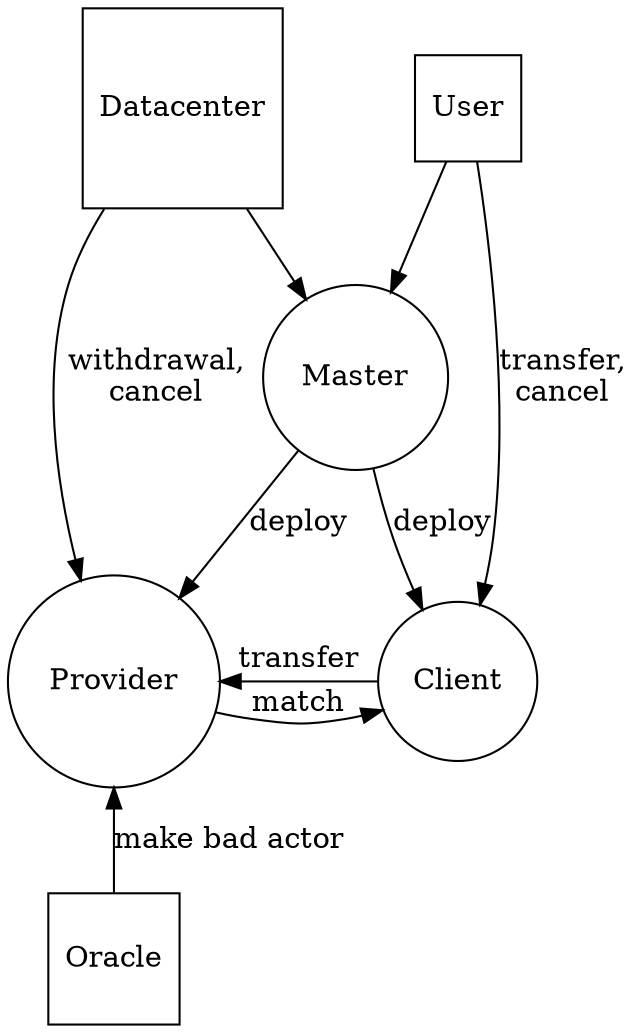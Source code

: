 digraph marketplace {

  rankdir=TD;

  "master"                      [shape=circle label="Master"];
  "provider"                    [shape=circle label="Provider"];
  "client"                      [shape=circle label="Client"];
  "user"                        [shape=square label="User"];
  "datacenter"                  [shape=square label="Datacenter"];
  "oracle"                      [shape=square label="Oracle"];

  "user" -> "master"            [label=""];
  "datacenter" -> "master"      [label=""];
  "master" -> "provider"        [label="deploy"];
  "master" -> "client"          [label="deploy"];
  "provider" -> "client"        [label="match"];
  "client" -> "provider"        [label="transfer"];
  "user" -> "client"            [label="transfer,\ncancel"];
  "datacenter" -> "provider"    [label="withdrawal,\ncancel"];
  "oracle" -> "provider"        [label="make bad actor"];

  { rank=source "user", "datacenter" }
  { rank=sink  "oracle" }
  { rank=same "client", "provider" }
}
